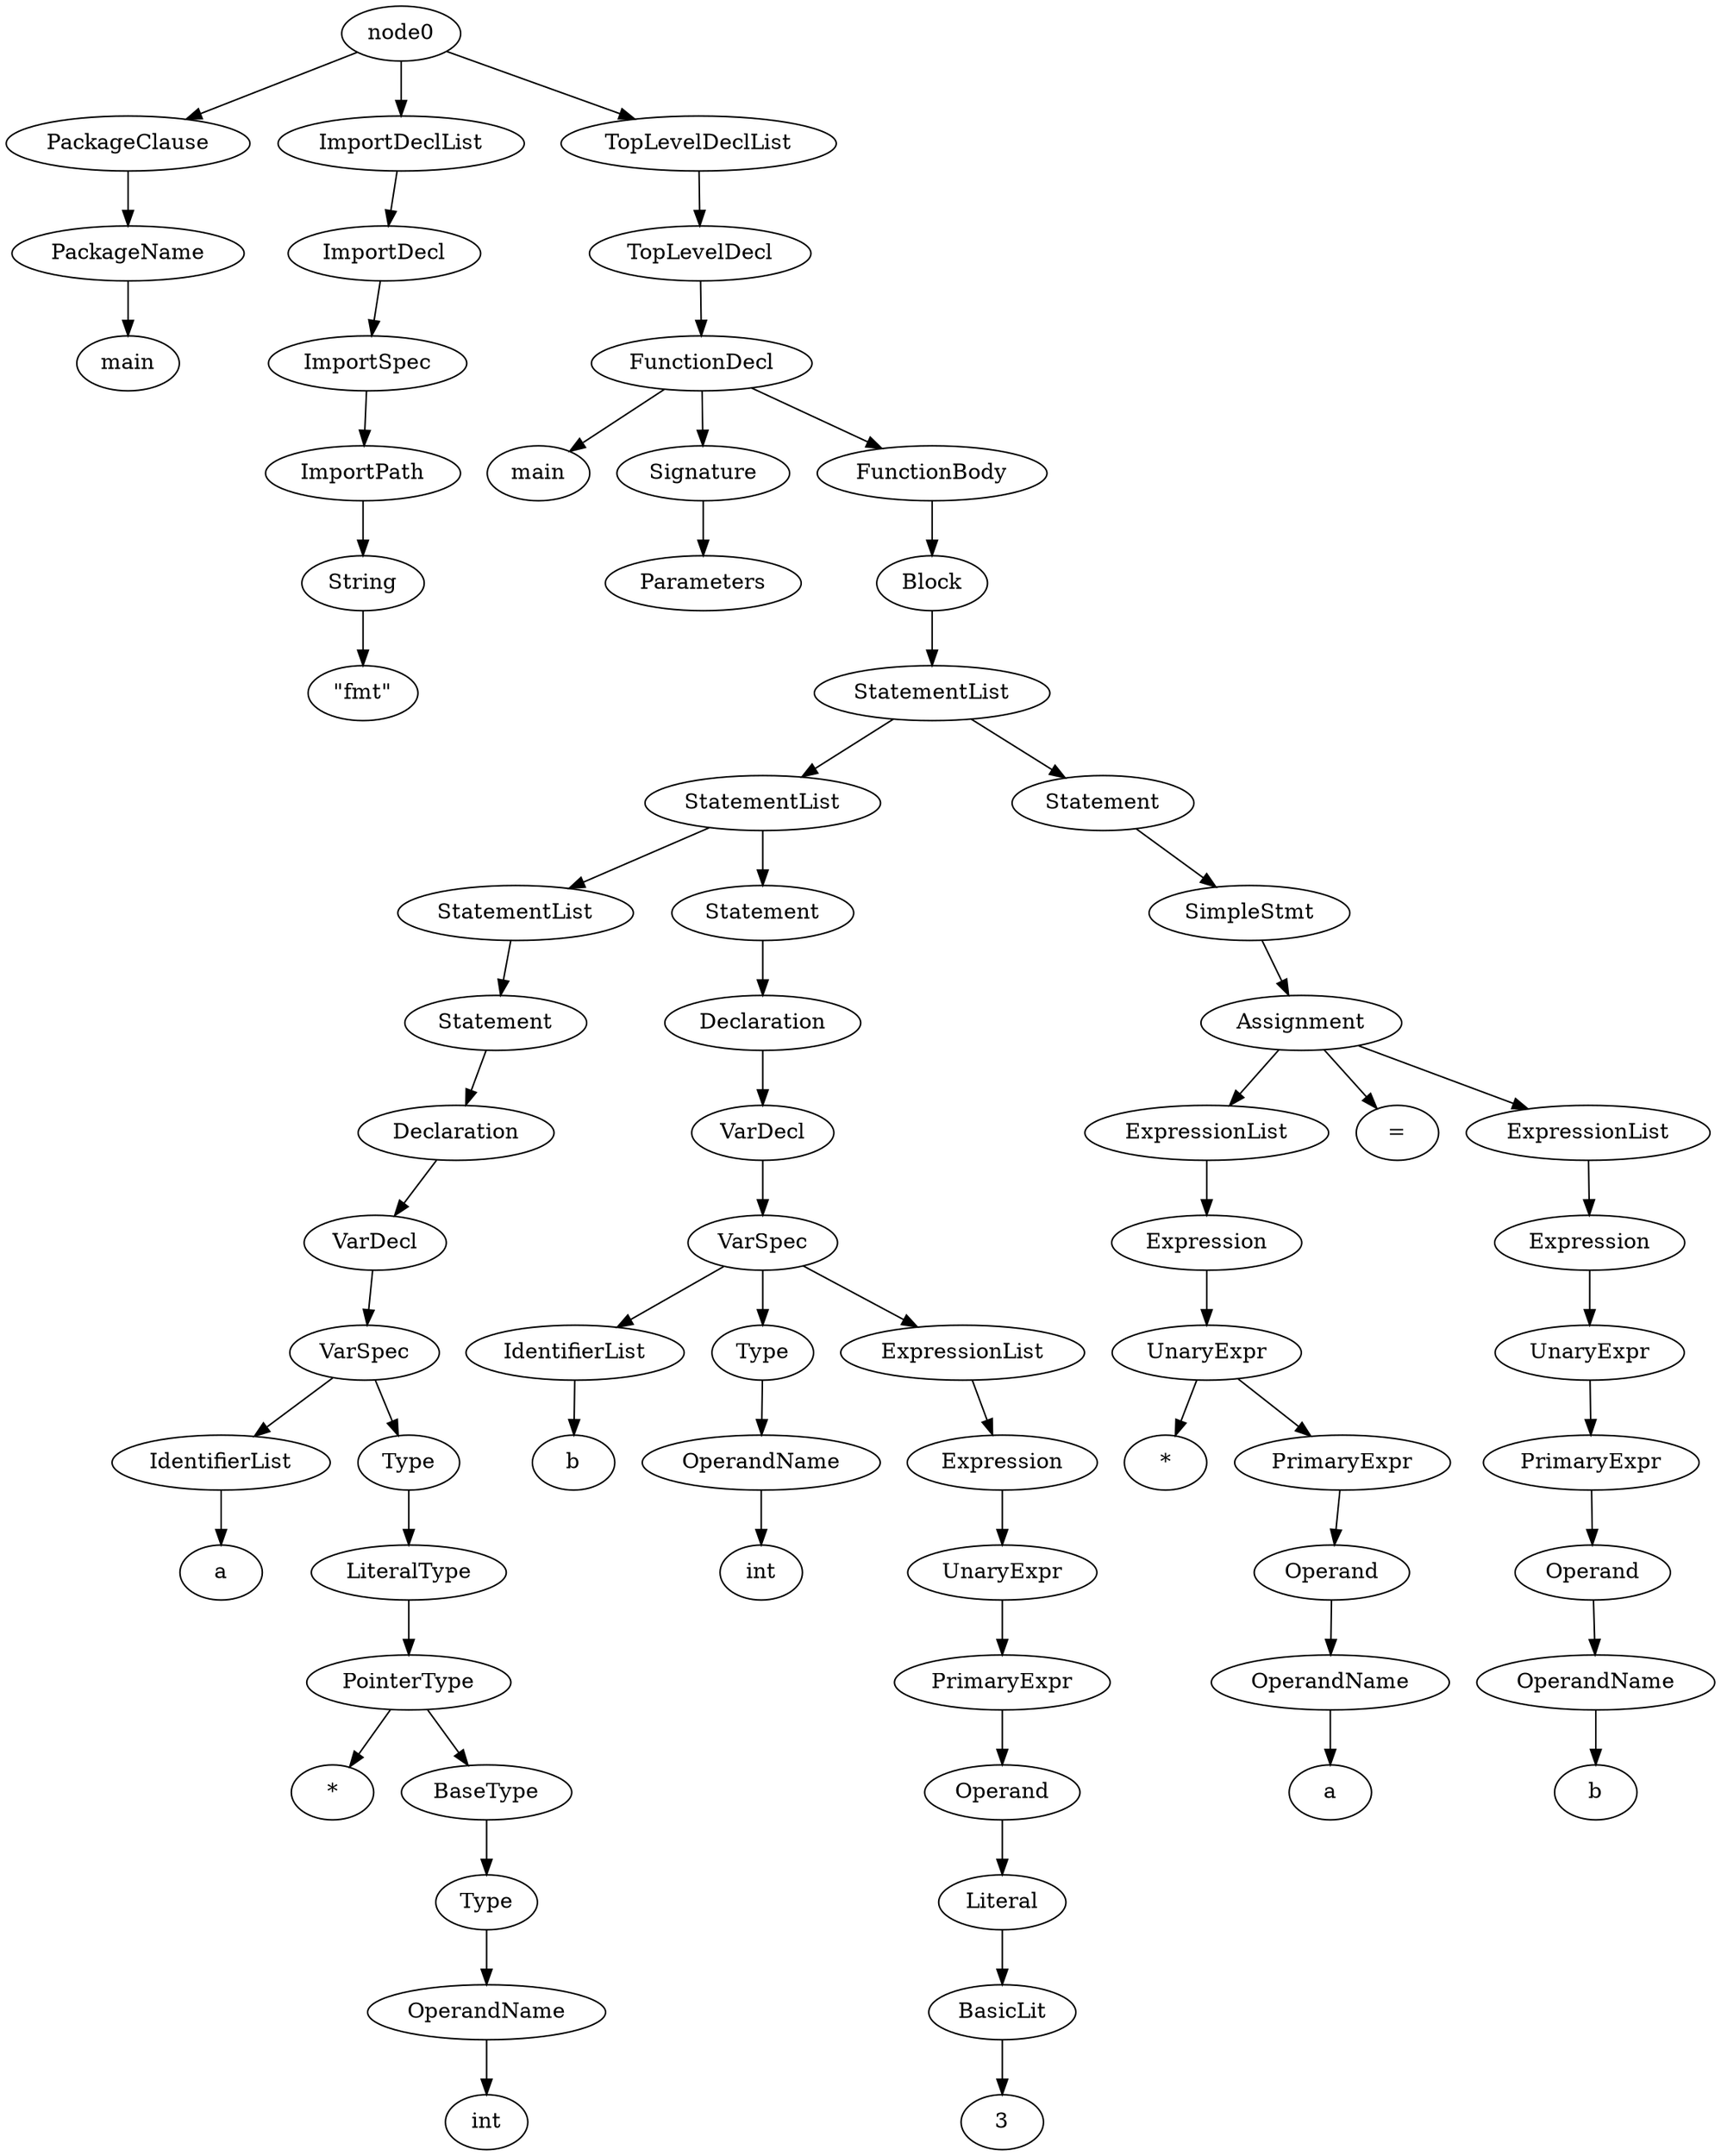 digraph G {
node1[label="PackageClause"];
node2[label="PackageName"];
node3[label="main"];
node4[label="ImportDeclList"];
node5[label="ImportDecl"];
node6[label="ImportSpec"];
node7[label="ImportPath"];
node8[label="String"];
node9[label="\"fmt\""];
node10[label="TopLevelDeclList"];
node11[label="TopLevelDecl"];
node12[label="FunctionDecl"];
node13[label="main"];
node14[label="Signature"];
node15[label="Parameters"];
node16[label="FunctionBody"];
node17[label="Block"];
node18[label="StatementList"];
node19[label="StatementList"];
node20[label="StatementList"];
node21[label="Statement"];
node22[label="Declaration"];
node23[label="VarDecl"];
node24[label="VarSpec"];
node25[label="IdentifierList"];
node26[label="a"];
node27[label="Type"];
node28[label="LiteralType"];
node29[label="PointerType"];
node30[label="*"];
node31[label="BaseType"];
node32[label="Type"];
node33[label="OperandName"];
node34[label="int"];
node35[label="Statement"];
node36[label="Declaration"];
node37[label="VarDecl"];
node38[label="VarSpec"];
node39[label="IdentifierList"];
node40[label="b"];
node41[label="Type"];
node42[label="OperandName"];
node43[label="int"];
node44[label="ExpressionList"];
node45[label="Expression"];
node46[label="UnaryExpr"];
node47[label="PrimaryExpr"];
node48[label="Operand"];
node49[label="Literal"];
node50[label="BasicLit"];
node51[label="3"];
node52[label="Statement"];
node53[label="SimpleStmt"];
node54[label="Assignment"];
node55[label="ExpressionList"];
node56[label="Expression"];
node57[label="UnaryExpr"];
node58[label="*"];
node59[label="PrimaryExpr"];
node60[label="Operand"];
node61[label="OperandName"];
node62[label="a"];
node63[label="="];
node64[label="ExpressionList"];
node65[label="Expression"];
node66[label="UnaryExpr"];
node67[label="PrimaryExpr"];
node68[label="Operand"];
node69[label="OperandName"];
node70[label="b"];


"node0"->"node1";
"node1"->"node2";
"node2"->"node3";
"node0"->"node4";
"node4"->"node5";
"node5"->"node6";
"node6"->"node7";
"node7"->"node8";
"node8"->"node9";
"node0"->"node10";
"node10"->"node11";
"node11"->"node12";
"node12"->"node13";
"node12"->"node14";
"node14"->"node15";
"node12"->"node16";
"node16"->"node17";
"node17"->"node18";
"node18"->"node19";
"node19"->"node20";
"node20"->"node21";
"node21"->"node22";
"node22"->"node23";
"node23"->"node24";
"node24"->"node25";
"node25"->"node26";
"node24"->"node27";
"node27"->"node28";
"node28"->"node29";
"node29"->"node30";
"node29"->"node31";
"node31"->"node32";
"node32"->"node33";
"node33"->"node34";
"node19"->"node35";
"node35"->"node36";
"node36"->"node37";
"node37"->"node38";
"node38"->"node39";
"node39"->"node40";
"node38"->"node41";
"node41"->"node42";
"node42"->"node43";
"node38"->"node44";
"node44"->"node45";
"node45"->"node46";
"node46"->"node47";
"node47"->"node48";
"node48"->"node49";
"node49"->"node50";
"node50"->"node51";
"node18"->"node52";
"node52"->"node53";
"node53"->"node54";
"node54"->"node55";
"node55"->"node56";
"node56"->"node57";
"node57"->"node58";
"node57"->"node59";
"node59"->"node60";
"node60"->"node61";
"node61"->"node62";
"node54"->"node63";
"node54"->"node64";
"node64"->"node65";
"node65"->"node66";
"node66"->"node67";
"node67"->"node68";
"node68"->"node69";
"node69"->"node70";

}